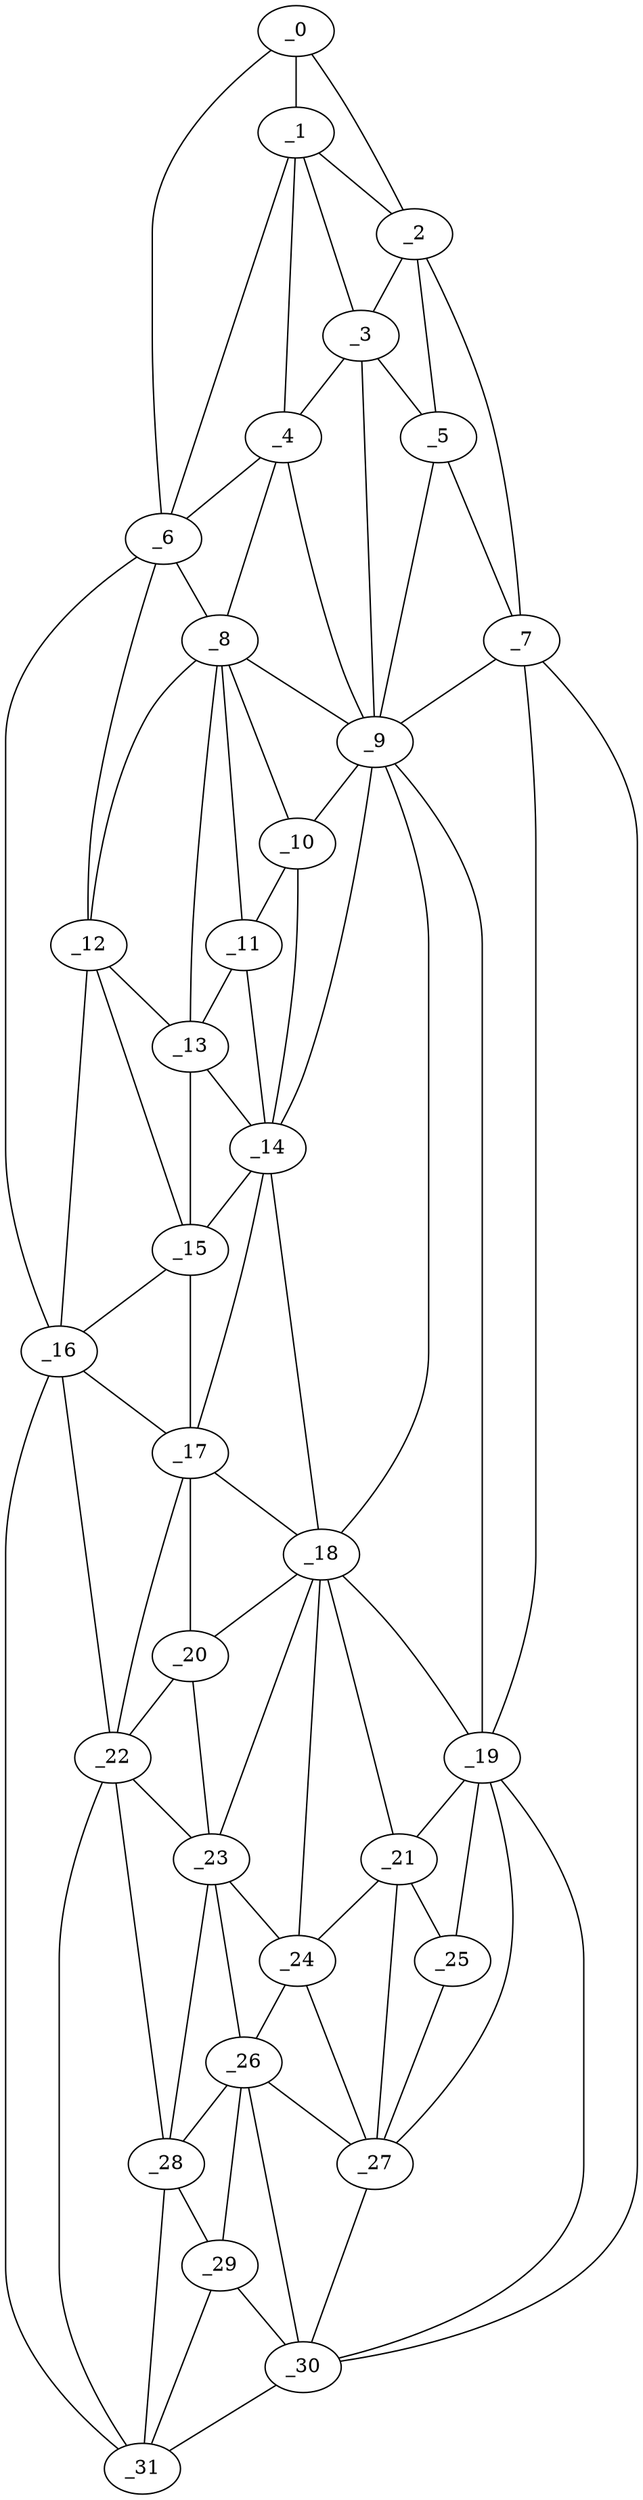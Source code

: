 graph "obj46__315.gxl" {
	_0	 [x=17,
		y=53];
	_1	 [x=29,
		y=57];
	_0 -- _1	 [valence=2];
	_2	 [x=30,
		y=82];
	_0 -- _2	 [valence=1];
	_6	 [x=41,
		y=43];
	_0 -- _6	 [valence=1];
	_1 -- _2	 [valence=1];
	_3	 [x=35,
		y=82];
	_1 -- _3	 [valence=2];
	_4	 [x=40,
		y=57];
	_1 -- _4	 [valence=1];
	_1 -- _6	 [valence=1];
	_2 -- _3	 [valence=1];
	_5	 [x=40,
		y=88];
	_2 -- _5	 [valence=2];
	_7	 [x=51,
		y=98];
	_2 -- _7	 [valence=1];
	_3 -- _4	 [valence=2];
	_3 -- _5	 [valence=2];
	_9	 [x=54,
		y=66];
	_3 -- _9	 [valence=2];
	_4 -- _6	 [valence=2];
	_8	 [x=54,
		y=49];
	_4 -- _8	 [valence=2];
	_4 -- _9	 [valence=2];
	_5 -- _7	 [valence=2];
	_5 -- _9	 [valence=2];
	_6 -- _8	 [valence=2];
	_12	 [x=70,
		y=34];
	_6 -- _12	 [valence=2];
	_16	 [x=79,
		y=30];
	_6 -- _16	 [valence=1];
	_7 -- _9	 [valence=2];
	_19	 [x=91,
		y=82];
	_7 -- _19	 [valence=2];
	_30	 [x=124,
		y=69];
	_7 -- _30	 [valence=1];
	_8 -- _9	 [valence=2];
	_10	 [x=62,
		y=53];
	_8 -- _10	 [valence=2];
	_11	 [x=66,
		y=51];
	_8 -- _11	 [valence=1];
	_8 -- _12	 [valence=2];
	_13	 [x=70,
		y=46];
	_8 -- _13	 [valence=2];
	_9 -- _10	 [valence=2];
	_14	 [x=72,
		y=50];
	_9 -- _14	 [valence=2];
	_18	 [x=89,
		y=61];
	_9 -- _18	 [valence=1];
	_9 -- _19	 [valence=2];
	_10 -- _11	 [valence=2];
	_10 -- _14	 [valence=2];
	_11 -- _13	 [valence=2];
	_11 -- _14	 [valence=1];
	_12 -- _13	 [valence=2];
	_15	 [x=76,
		y=42];
	_12 -- _15	 [valence=2];
	_12 -- _16	 [valence=1];
	_13 -- _14	 [valence=1];
	_13 -- _15	 [valence=2];
	_14 -- _15	 [valence=2];
	_17	 [x=87,
		y=43];
	_14 -- _17	 [valence=2];
	_14 -- _18	 [valence=1];
	_15 -- _16	 [valence=2];
	_15 -- _17	 [valence=1];
	_16 -- _17	 [valence=1];
	_22	 [x=97,
		y=36];
	_16 -- _22	 [valence=2];
	_31	 [x=125,
		y=45];
	_16 -- _31	 [valence=1];
	_17 -- _18	 [valence=2];
	_20	 [x=93,
		y=48];
	_17 -- _20	 [valence=2];
	_17 -- _22	 [valence=2];
	_18 -- _19	 [valence=2];
	_18 -- _20	 [valence=1];
	_21	 [x=94,
		y=71];
	_18 -- _21	 [valence=1];
	_23	 [x=98,
		y=51];
	_18 -- _23	 [valence=2];
	_24	 [x=98,
		y=61];
	_18 -- _24	 [valence=2];
	_19 -- _21	 [valence=2];
	_25	 [x=99,
		y=78];
	_19 -- _25	 [valence=1];
	_27	 [x=106,
		y=75];
	_19 -- _27	 [valence=2];
	_19 -- _30	 [valence=2];
	_20 -- _22	 [valence=1];
	_20 -- _23	 [valence=2];
	_21 -- _24	 [valence=2];
	_21 -- _25	 [valence=2];
	_21 -- _27	 [valence=2];
	_22 -- _23	 [valence=2];
	_28	 [x=107,
		y=47];
	_22 -- _28	 [valence=2];
	_22 -- _31	 [valence=1];
	_23 -- _24	 [valence=2];
	_26	 [x=105,
		y=58];
	_23 -- _26	 [valence=2];
	_23 -- _28	 [valence=2];
	_24 -- _26	 [valence=1];
	_24 -- _27	 [valence=2];
	_25 -- _27	 [valence=2];
	_26 -- _27	 [valence=2];
	_26 -- _28	 [valence=2];
	_29	 [x=120,
		y=55];
	_26 -- _29	 [valence=1];
	_26 -- _30	 [valence=2];
	_27 -- _30	 [valence=2];
	_28 -- _29	 [valence=2];
	_28 -- _31	 [valence=1];
	_29 -- _30	 [valence=1];
	_29 -- _31	 [valence=2];
	_30 -- _31	 [valence=1];
}
